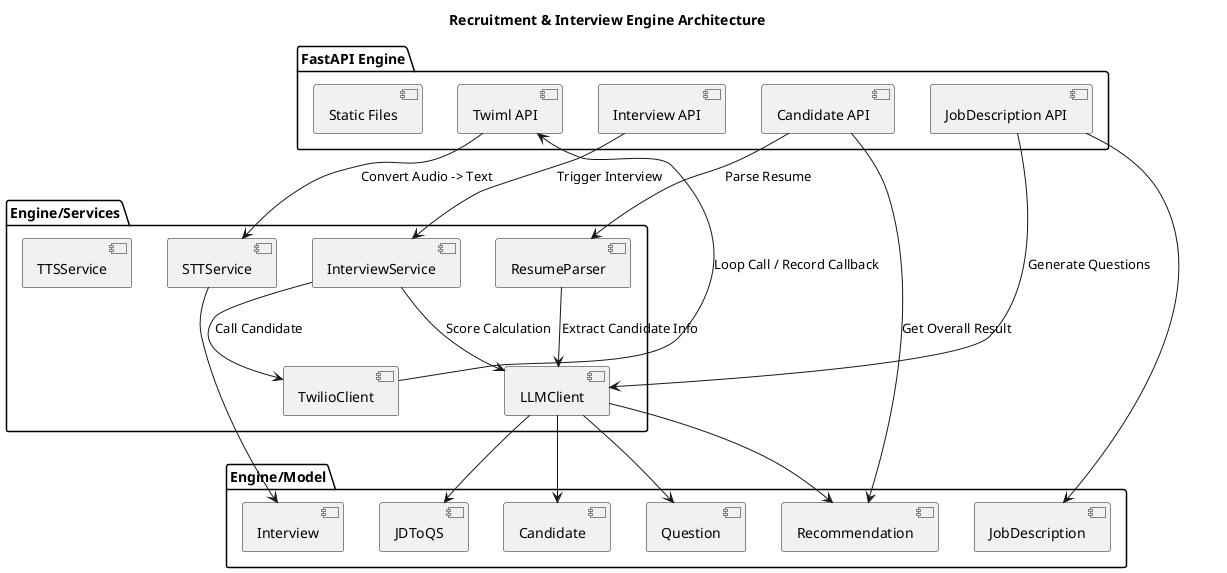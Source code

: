 @startuml
title Recruitment & Interview Engine Architecture

package "FastAPI Engine" {
    [JobDescription API]
    [Candidate API]
    [Interview API]
    [Twiml API]
    [Static Files]
}

package "Engine/Model" {
    [Candidate]
    [Interview]
    [JobDescription]
    [Question]
    [Recommendation]
    [JDToQS]
}

package "Engine/Services" {
    [InterviewService]
    [LLMClient]
    [ResumeParser]
    [STTService]
    [TTSService]
    [TwilioClient]
}

' Relationships
[JobDescription API] --> [LLMClient] : Generate Questions
[JobDescription API] --> [JobDescription]
[LLMClient] --> [Question]
[LLMClient] --> [JDToQS]

[Candidate API] --> [ResumeParser] : Parse Resume
[ResumeParser] --> [LLMClient] : Extract Candidate Info
[LLMClient] --> [Candidate]

[Interview API] --> [InterviewService] : Trigger Interview
[InterviewService] --> [TwilioClient] : Call Candidate
[TwilioClient] --> [Twiml API] : Loop Call / Record Callback
[Twiml API] --> [STTService] : Convert Audio -> Text
[STTService] --> [Interview]
[InterviewService] --> [LLMClient] : Score Calculation
[LLMClient] --> [Recommendation]

[Candidate API] --> [Recommendation] : Get Overall Result

@enduml
